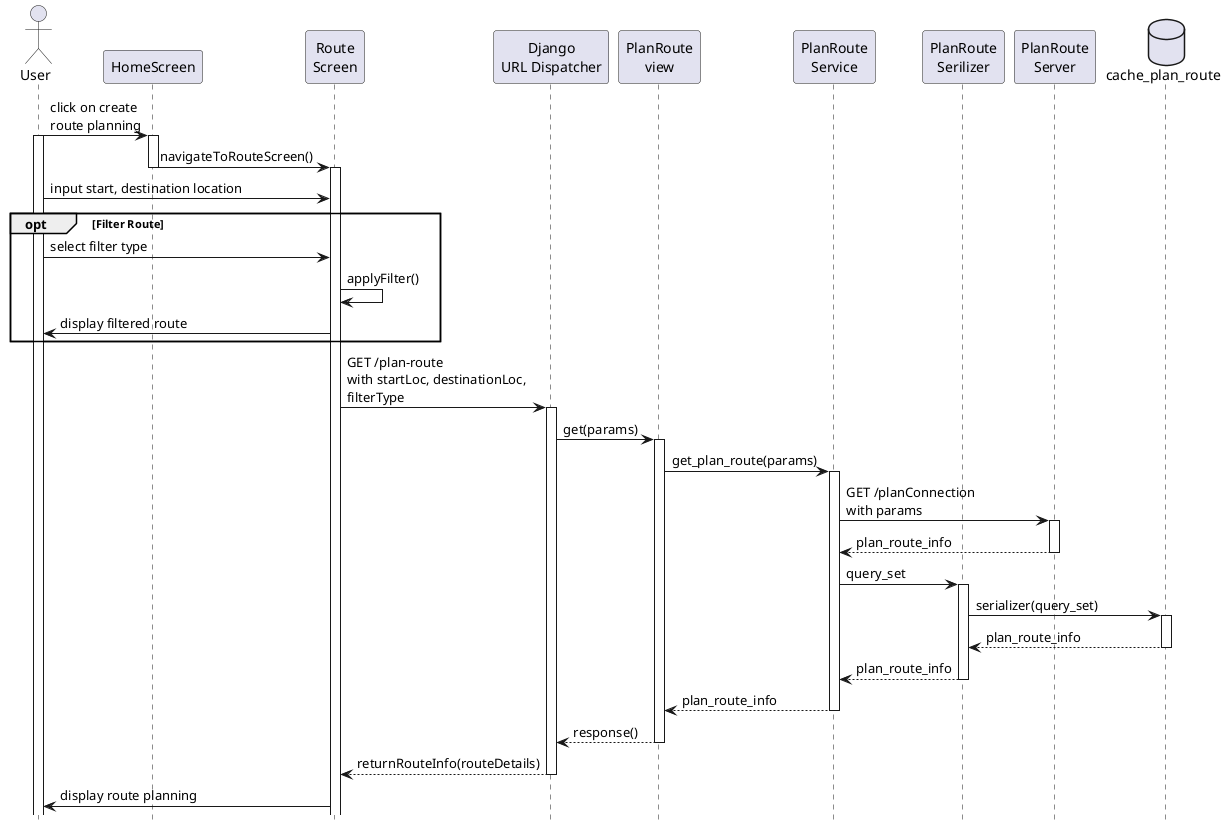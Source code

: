 @startuml PlanPage - Part: get planning

hide footbox

actor User
participant "HomeScreen" as HomeScreen
participant "Route\nScreen" as RouteScreen

participant "Django\nURL Dispatcher" as API
participant "PlanRoute\nview" as view
participant "PlanRoute\nService" as service
participant "PlanRoute\nSerilizer" as serializer
participant "PlanRoute\nServer" as server
database "cache_plan_route" as table


User -> HomeScreen : click on create \nroute planning
activate User
activate HomeScreen
HomeScreen -> RouteScreen : navigateToRouteScreen()
deactivate HomeScreen
activate RouteScreen

User -> RouteScreen : input start, destination location

opt Filter Route
    User -> RouteScreen : select filter type
    RouteScreen -> RouteScreen : applyFilter()
    RouteScreen -> User : display filtered route
end

RouteScreen -> API : GET /plan-route \nwith startLoc, destinationLoc, \nfilterType
activate API

' API Call
API -> view: get(params)
activate view
view -> service : get_plan_route(params)
activate service
service -> server : GET /planConnection \nwith params
activate server
server --> service : plan_route_info
deactivate server

service -> serializer : query_set
activate serializer
serializer -> table : serializer(query_set)
activate table
table --> serializer : plan_route_info
deactivate table
serializer -->  service : plan_route_info
deactivate serializer

service --> view : plan_route_info
deactivate service
view --> API : response()
deactivate view

' Display Route Info
API --> RouteScreen : returnRouteInfo(routeDetails)
deactivate API
RouteScreen -> User : display route planning

@enduml
